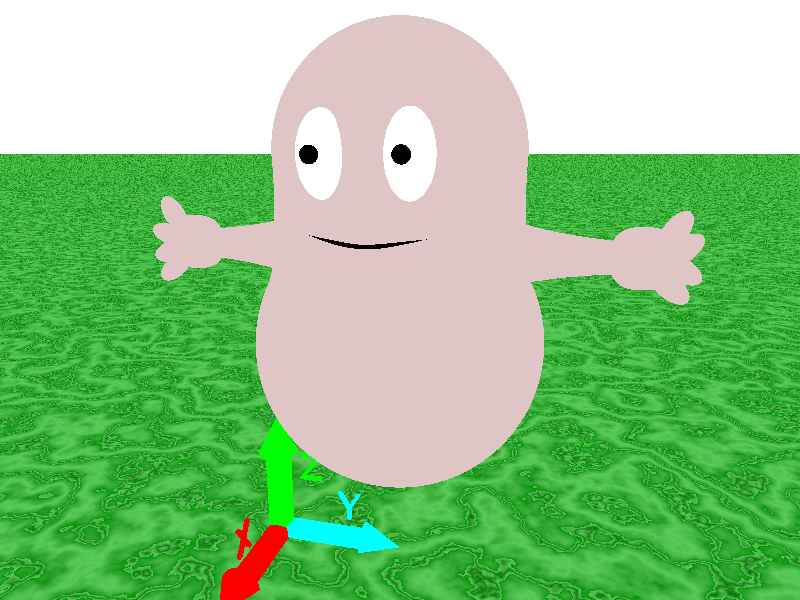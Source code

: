 #include "colors.inc"     
#include "textures.inc"

#declare Font="cyrvetic.ttf";

/*Initial_Clock=0.0
Final_Clock=10

Intial_Frame=0
final_Frame=20*/

#declare tps=clock;

light_source{
	<4,4,4>
	color White

}
light_source{
	<1,-1,1>
	color White

}

camera{   //en face du barbapapa
	location<4,2,3>
	look_at<0,1,2>
	sky <0,0,1>
	right<-image_width/image_height,0,0>
}

/*camera{         //sur le côté
	location<1,-3,3>
	look_at<0,1,2>
	sky <0,0,1>
	right<-image_width/image_height,0,0>
}*/

background { White}

plane{
    z,0
    texture{    Jade }
}

	
blob{
	threshold 0.3
	sphere{
		<0,1,1.5>
		 1.5
		 1
		 pigment{ color Pink}
		 translate<0,0,0.2>
	}
	sphere{
		<0,1,2.36>
		 0.8
		 1
		 pigment{ color Pink}
	}
	sphere{
		<0,0,0>
		 1.25
		 1
		 pigment{ color Pink}
		 translate <0,1,3>
	}
}
intersection{
      		torus{
      			1.25
      			0.05
      			rotate<90,0,0>
      			translate<-0.45,1,2.5>
      			pigment {color Black}
      		}
      		sphere{
            		<0.3,1,3>
            		 0.7
            		 pigment{ color Pink}
            		 translate <0.07,0,0>
            	}
}

#macro bras(rotation)     //rotation des bras autour d'un point
      
      /*cylinder{
            <0,0,0>
            <0,2.48-1.6,2.36-2.36>
            0.1
            
            pigment{ color Pink}
           // rotate rotation
            translate <0,1.6,2.36>
            
      }
      
      cylinder{
           <0,0,0>
            <0,-0.49-1.6,0>
            0.1
           
            pigment{ color Pink}
            //rotate rotation
            translate <0,1.6,2.36>
      }*/
      lathe{      //QONP --> coord. inversées
            bezier_spline
            4,
            //<0.1,0.9>,
            <0.1,1.5>,
            <0.15,0.77>,
            <0.29,0.54>,
            <0.45,0.32>
            pigment{ color Pink}
           // rotate rotation
            translate <0,1,2.36>
            
      }
      lathe{      //Q'O'N'P' --> coord. inversées
            bezier_spline
            4,
            <0.1,-1.5>,
            <0.15,-0.77>,
            <0.29,-0.54>,
            <0.45,-0.32>
             //rotate rotation
            pigment{ color Pink}
            translate <0,1,2.36>
          
      }
      
      //main gauche
      superellipsoid {//JLKI
		<0.5,0.8>
		
		pigment { color Pink }
		scale <0.1,0.2,0.2>
		//rotate rotation
		translate  <0,2.58,2.36>
		
		
	}
	
	sphere{
	      <0,0,0>
	      0.15
	      pigment { color Pink }
	     
	      scale <0.5,0.5,1>
	      rotate <-30,0,0>
	     // rotate rotation
	      translate <0,2.75,2.53>
	      
	}
	sphere{
	      <0,0,0>
	      0.15
	      pigment { color Pink }
	     
	      scale <0.5,0.5,1>
	      rotate <180-50,0,0>
	      translate <0,2.8,2.19+(2.53-2.19)*2/3>
	     // rotate rotation
	}
	sphere{
	      <0,0,0>
	      0.15
	      pigment { color Pink }
	     
	      scale <0.5,0.5,1>
	      rotate <60,0,0>
	    //  rotate rotation
	      translate <0,2.8,2.19+(2.53-2.19)/3>
	      
	}
	sphere{
	      <0,0,0>
	      0.15
	      pigment { color Pink }
	     
	      scale <0.5,0.5,1>
	      rotate <50,0,0>
	    //  rotate rotation
	      translate <0,2.75,2.19>
	      
	}
	
	//main droite
	superellipsoid {  //J'L'K'I'
		<0.5,0.8>
		pigment { color Pink }
		scale <0.1,0.2,0.2>
	//	rotate rotation
		translate  <0,-0.58,2.36>
		
		
	}
	
	sphere{
	      <0,0,0>
	      0.15
	      pigment { color Pink }
	     
	      scale <0.5,0.5,1>
	      rotate <30,0,0>
	   //   rotate rotation
	      translate  <0,-0.75,2.56>
	      
	}
	sphere{
	      <0,0,0>
	      0.15
	      pigment { color Pink }
	     
	      scale <0.5,0.5,1>
	      rotate <180+70,0,0>
	   //    rotate rotation
	      translate <0,-0.80,2.16+(2.56-2.19)*2/3>
	     
	}
	sphere{
	      <0,0,0>
	      0.15
	      pigment { color Pink }
	     
	      scale <0.5,0.5,1>
	      rotate <-70,0,0>
	    //  rotate rotation
	      translate <0,-0.80,2.16+(2.56-2.19)/3>
	      
	}
	sphere{
	      <0,0,0>
	      0.15
	      pigment { color Pink }
	     
	      scale <0.5,0.5,1>
	      rotate <-50,0,0>
	    //  rotate rotation
	      translate <0,-0.78,2.16>
	      
	}
	
	
	

	
#end

bras(<20,0,0>)

#macro lapin(xYeux,DecaleYeux)	//les yeux sont dÃ©caler de chaque cÃ´tÃ© de DecaleYeux*Y
						//xYeux=profondeur des yeux

      	sphere{
      		
                   <0,0,0>
      		 0.2
      		 scale <1,0.7,1.25>
      		// translate<-0.05,0.3,-0.7>	//translation dÃ» au scale (pour y)
      		translate <1.25*0.7+xYeux,1-DecaleYeux,3>
      		 pigment{ color White}
      	}
      	sphere{
      	      <0,0,0>
      		 0.05
      		 //scale <1,0.7,1.25>
      		 //translate<-0.05,0,0>
      		 
      		translate <1.25*0.7+xYeux+0.2,0.95-DecaleYeux+0.05,3>
      		 pigment{ color Black}
      	}
      
      	sphere{
      			<0,0,0>
      			 0.2
      			 scale <1,0.7,1.25>
      			 //translate<0,0.3,-0.7>	//translation dÃ» au scale (pour y)
      			 translate <1.25*0.7+xYeux,1+DecaleYeux,3>
      			 pigment{ color White}
      	}
      	sphere{
      		<0,0,0>
      		 0.05
      		
      		 //scale <1,0.7,1.25>
      		 translate<1.25*0.7+xYeux+0.2,0.95+DecaleYeux+0.05,3>
      	
      		 pigment{ color Black}
      	}

	

      
#end
lapin(-0.1,0.25)


/*cylinder{
	<0,1,0>
	<0,1,1.5*0.3>
	1
	}*/




#macro fleche(A,S,Coul1,Coul2,alph,rCyl,rCon,text1,sca,rot,trans)


	# local B=A*alph+S*(1-alph);



	cylinder{
	A B rCyl
	 	pigment{
			color Coul1
		}
	}
	cone {
		B rCon S 0
		pigment{
			color Coul2
		}
	} 
	text {
                ttf Font  
                text1
	        0.1, 0    
	        pigment{
			    color Coul1
		    }
                scale sca 
                rotate rot
                translate trans   
    } 


#end



#macro repereortho()
	fleche(<0,0,0>,<1,0,0>,Red,Red,0.3,0.1,0.15,"X",<0.3,0.3,0.3>,<90,0,0>,<0.5,0,0.2>)
	fleche(<0,0,0>,<0,1,0>,Cyan,Cyan,0.3,0.1,0.15,"Y",<0.3,0.3,0.3>,<90,0,90>,<0,0.5,0.2>)
	fleche(<0,0,0>,<0,0,1>,Green,Green,0.3,0.1,0.15,"Z",<0.3,0.3,0.3>,<90,0,90>,<0,0.2,0.5>)
	
#end

repereortho()
